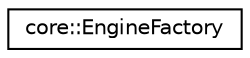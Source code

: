 digraph "Graphical Class Hierarchy"
{
 // LATEX_PDF_SIZE
  edge [fontname="Helvetica",fontsize="10",labelfontname="Helvetica",labelfontsize="10"];
  node [fontname="Helvetica",fontsize="10",shape=record];
  rankdir="LR";
  Node0 [label="core::EngineFactory",height=0.2,width=0.4,color="black", fillcolor="white", style="filled",URL="$d9/d26/classcore_1_1EngineFactory.html",tooltip=" "];
}
